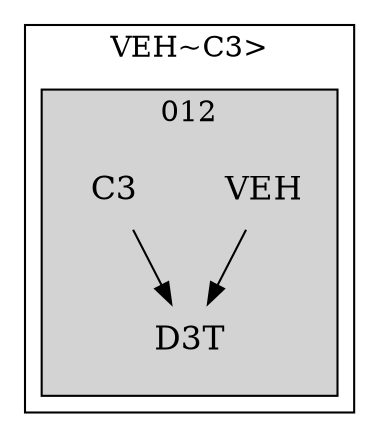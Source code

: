 strict digraph FirstlevelCluster {
	labelloc = "t";
	compound = false;
	subgraph cluster_0 {
	label= "VEH~C3>";
		subgraph	cluster_2 {
		label = "012";
			style = filled;
			node	[label = VEH, shape = plaintext, fontsize = 16] VEH2;
			node	[label = D3T, shape = plaintext, fontsize = 16] D3T2;
			node	[label = C3, shape = plaintext, fontsize = 16] C32;
			VEH2->D3T2;C32->D3T2;			}
}}